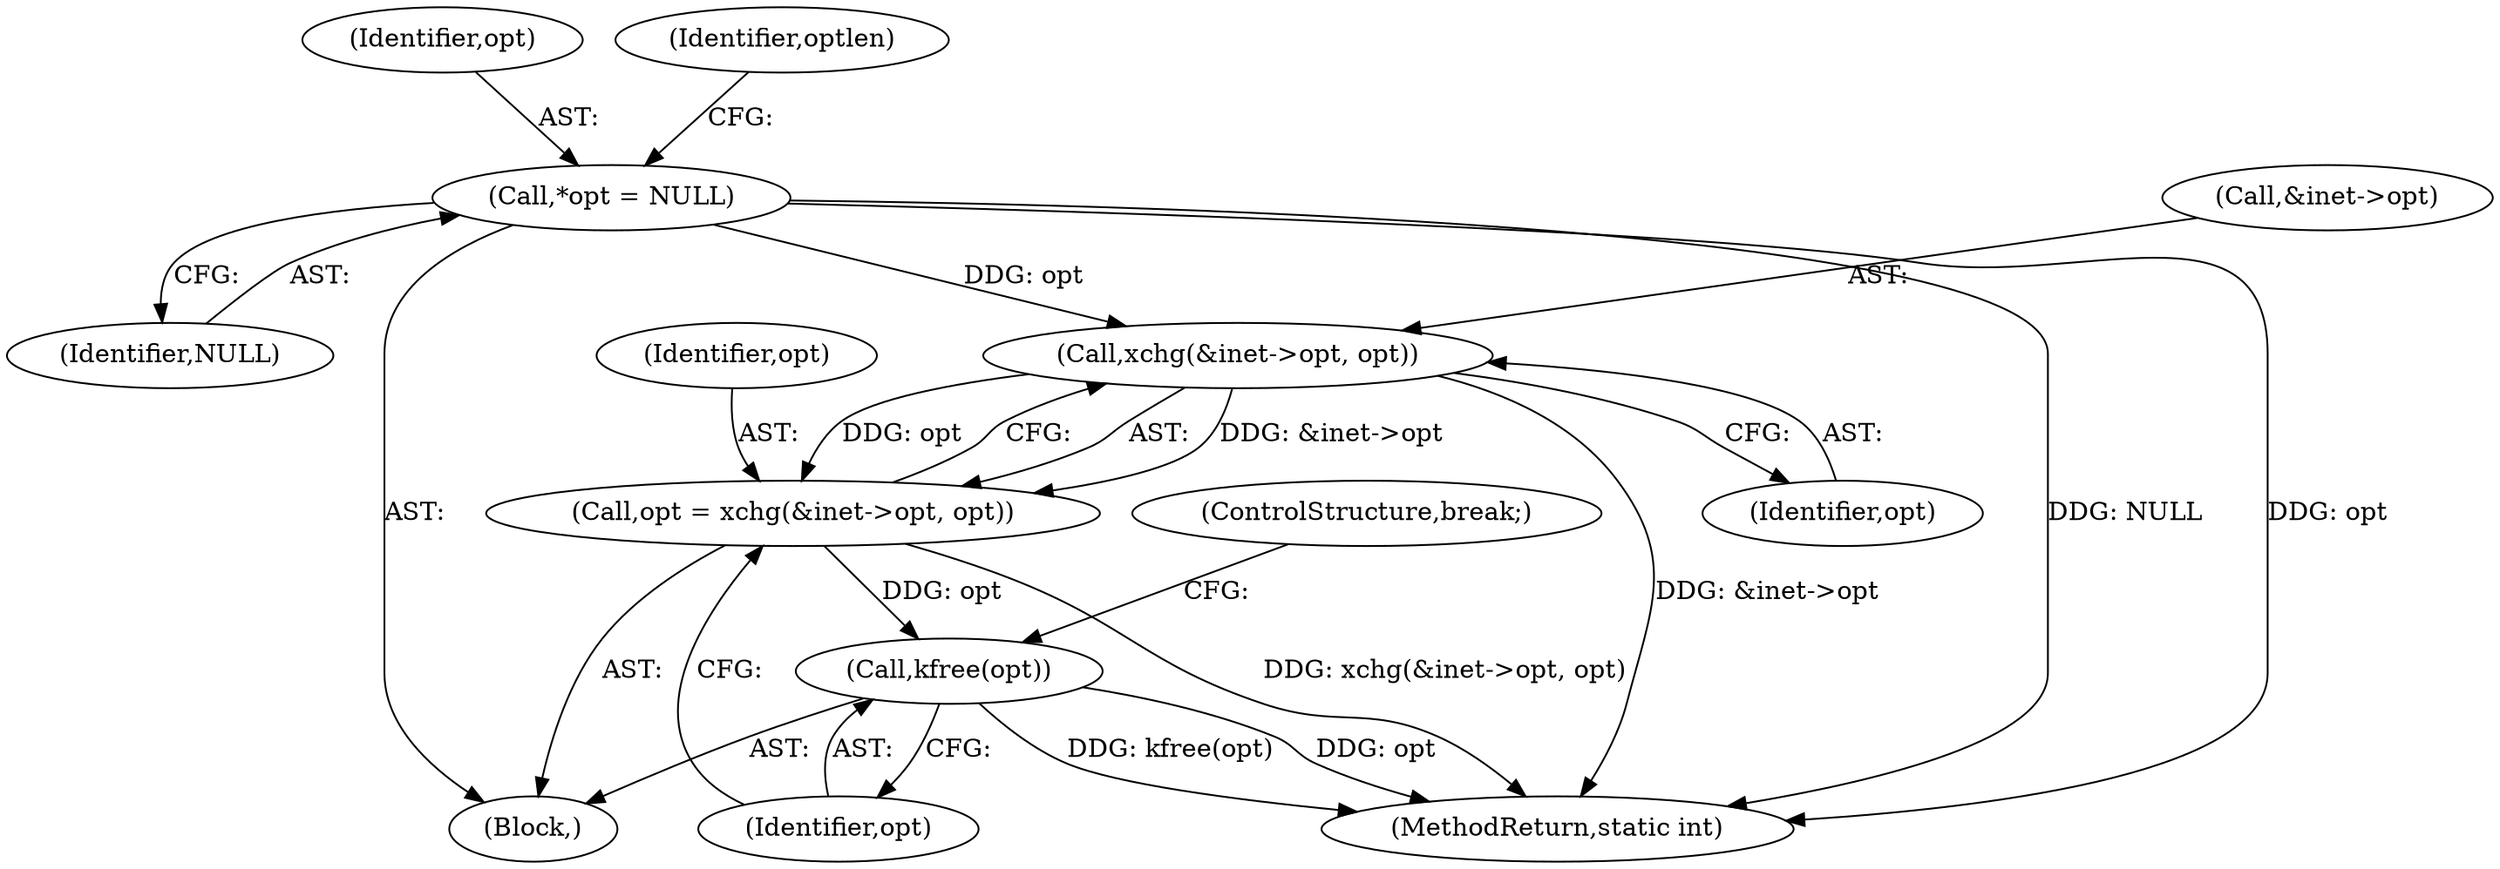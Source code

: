 digraph "0_linux_f6d8bd051c391c1c0458a30b2a7abcd939329259_26@pointer" {
"1000350" [label="(Call,xchg(&inet->opt, opt))"];
"1000267" [label="(Call,*opt = NULL)"];
"1000348" [label="(Call,opt = xchg(&inet->opt, opt))"];
"1000356" [label="(Call,kfree(opt))"];
"1000355" [label="(Identifier,opt)"];
"1000357" [label="(Identifier,opt)"];
"1000267" [label="(Call,*opt = NULL)"];
"1001720" [label="(MethodReturn,static int)"];
"1000350" [label="(Call,xchg(&inet->opt, opt))"];
"1000348" [label="(Call,opt = xchg(&inet->opt, opt))"];
"1000349" [label="(Identifier,opt)"];
"1000351" [label="(Call,&inet->opt)"];
"1000269" [label="(Identifier,NULL)"];
"1000268" [label="(Identifier,opt)"];
"1000358" [label="(ControlStructure,break;)"];
"1000356" [label="(Call,kfree(opt))"];
"1000265" [label="(Block,)"];
"1000272" [label="(Identifier,optlen)"];
"1000350" -> "1000348"  [label="AST: "];
"1000350" -> "1000355"  [label="CFG: "];
"1000351" -> "1000350"  [label="AST: "];
"1000355" -> "1000350"  [label="AST: "];
"1000348" -> "1000350"  [label="CFG: "];
"1000350" -> "1001720"  [label="DDG: &inet->opt"];
"1000350" -> "1000348"  [label="DDG: &inet->opt"];
"1000350" -> "1000348"  [label="DDG: opt"];
"1000267" -> "1000350"  [label="DDG: opt"];
"1000267" -> "1000265"  [label="AST: "];
"1000267" -> "1000269"  [label="CFG: "];
"1000268" -> "1000267"  [label="AST: "];
"1000269" -> "1000267"  [label="AST: "];
"1000272" -> "1000267"  [label="CFG: "];
"1000267" -> "1001720"  [label="DDG: NULL"];
"1000267" -> "1001720"  [label="DDG: opt"];
"1000348" -> "1000265"  [label="AST: "];
"1000349" -> "1000348"  [label="AST: "];
"1000357" -> "1000348"  [label="CFG: "];
"1000348" -> "1001720"  [label="DDG: xchg(&inet->opt, opt)"];
"1000348" -> "1000356"  [label="DDG: opt"];
"1000356" -> "1000265"  [label="AST: "];
"1000356" -> "1000357"  [label="CFG: "];
"1000357" -> "1000356"  [label="AST: "];
"1000358" -> "1000356"  [label="CFG: "];
"1000356" -> "1001720"  [label="DDG: kfree(opt)"];
"1000356" -> "1001720"  [label="DDG: opt"];
}
